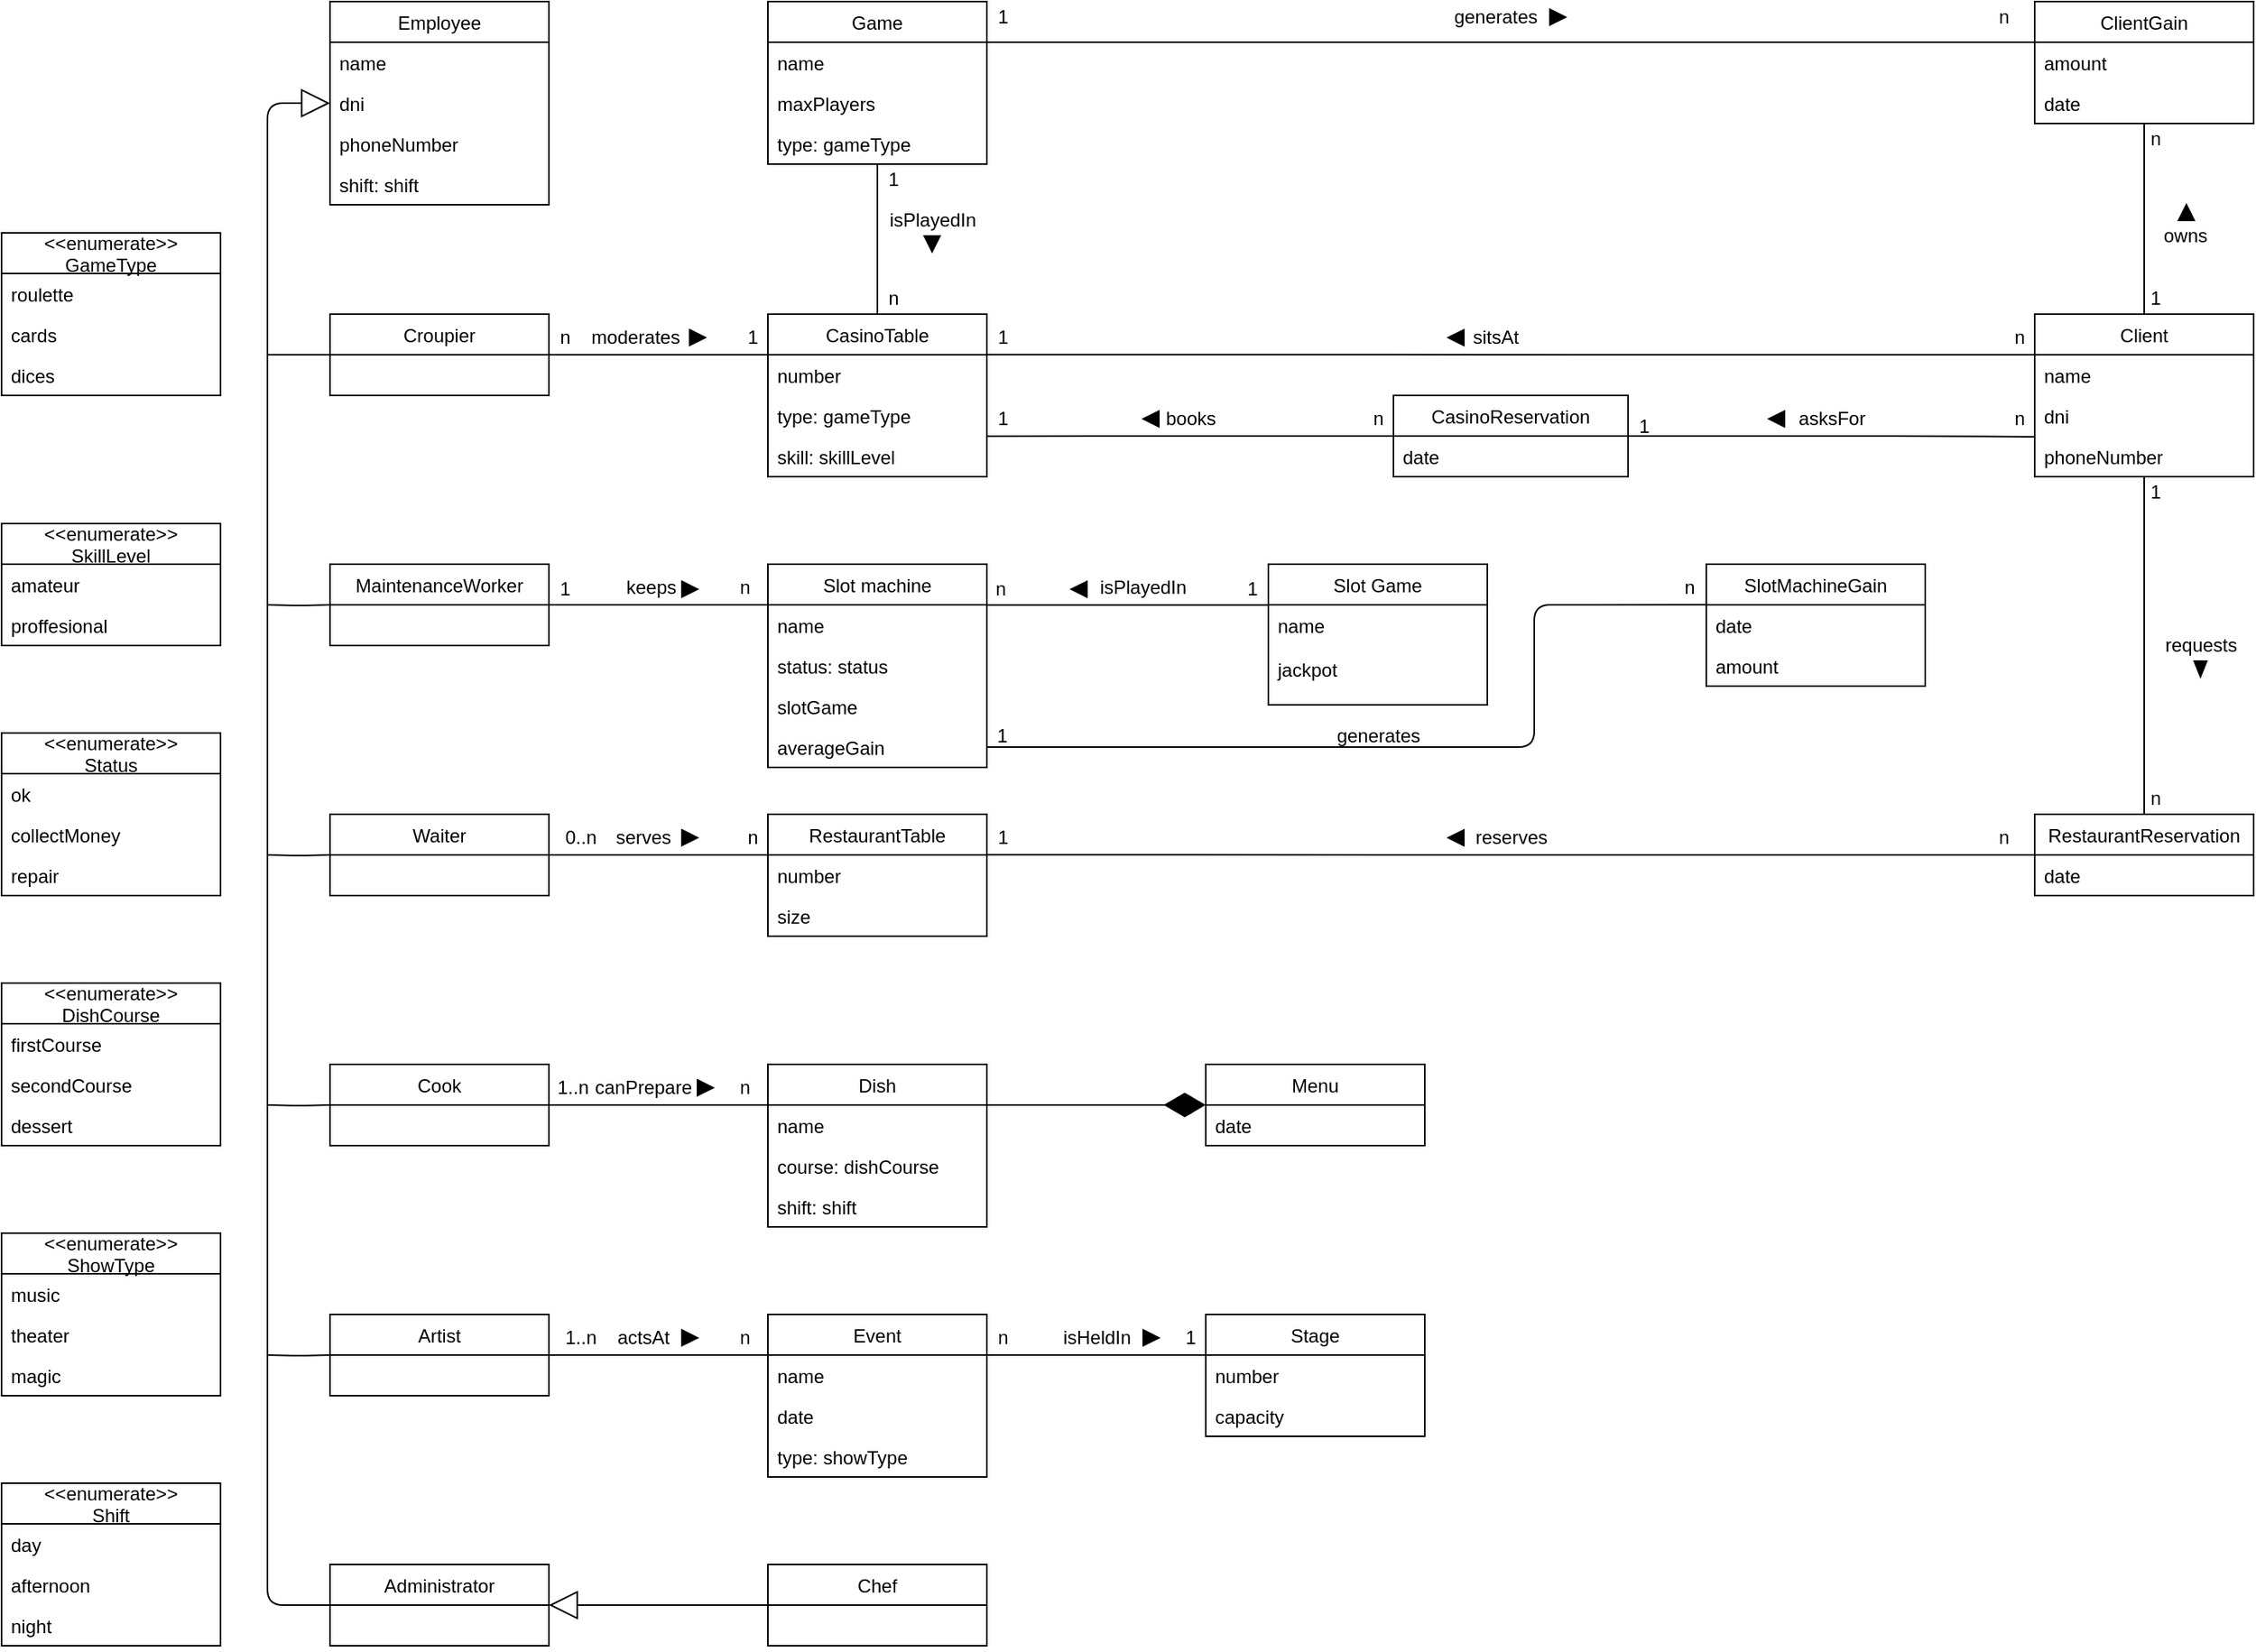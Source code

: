 <mxfile version="13.9.1" type="device"><diagram id="haP7rT65bJ3RNNxYi6FX" name="Page-1"><mxGraphModel dx="1695" dy="1619" grid="1" gridSize="10" guides="1" tooltips="1" connect="1" arrows="0" fold="1" page="1" pageScale="1" pageWidth="827" pageHeight="1169" math="0" shadow="0"><root><mxCell id="0"/><mxCell id="1" parent="0"/><mxCell id="ttoo0O_EBMb4lFPhNfV6-1" value="Employee" style="swimlane;fontStyle=0;childLayout=stackLayout;horizontal=1;startSize=26;fillColor=none;horizontalStack=0;resizeParent=1;resizeParentMax=0;resizeLast=0;collapsible=1;marginBottom=0;" parent="1" vertex="1"><mxGeometry x="-40" y="-960" width="140" height="130" as="geometry"/></mxCell><mxCell id="ttoo0O_EBMb4lFPhNfV6-2" value="name" style="text;strokeColor=none;fillColor=none;align=left;verticalAlign=top;spacingLeft=4;spacingRight=4;overflow=hidden;rotatable=0;points=[[0,0.5],[1,0.5]];portConstraint=eastwest;" parent="ttoo0O_EBMb4lFPhNfV6-1" vertex="1"><mxGeometry y="26" width="140" height="26" as="geometry"/></mxCell><mxCell id="ttoo0O_EBMb4lFPhNfV6-3" value="dni" style="text;strokeColor=none;fillColor=none;align=left;verticalAlign=top;spacingLeft=4;spacingRight=4;overflow=hidden;rotatable=0;points=[[0,0.5],[1,0.5]];portConstraint=eastwest;" parent="ttoo0O_EBMb4lFPhNfV6-1" vertex="1"><mxGeometry y="52" width="140" height="26" as="geometry"/></mxCell><mxCell id="ttoo0O_EBMb4lFPhNfV6-4" value="phoneNumber" style="text;strokeColor=none;fillColor=none;align=left;verticalAlign=top;spacingLeft=4;spacingRight=4;overflow=hidden;rotatable=0;points=[[0,0.5],[1,0.5]];portConstraint=eastwest;" parent="ttoo0O_EBMb4lFPhNfV6-1" vertex="1"><mxGeometry y="78" width="140" height="26" as="geometry"/></mxCell><mxCell id="U2jEPS7BG4JOYbLefs9r-9" value="shift: shift" style="text;strokeColor=none;fillColor=none;align=left;verticalAlign=top;spacingLeft=4;spacingRight=4;overflow=hidden;rotatable=0;points=[[0,0.5],[1,0.5]];portConstraint=eastwest;" parent="ttoo0O_EBMb4lFPhNfV6-1" vertex="1"><mxGeometry y="104" width="140" height="26" as="geometry"/></mxCell><mxCell id="ttoo0O_EBMb4lFPhNfV6-5" value="Cook" style="swimlane;fontStyle=0;childLayout=stackLayout;horizontal=1;startSize=26;fillColor=none;horizontalStack=0;resizeParent=1;resizeParentMax=0;resizeLast=0;collapsible=1;marginBottom=0;" parent="1" vertex="1"><mxGeometry x="-40" y="-280" width="140" height="52" as="geometry"/></mxCell><mxCell id="ttoo0O_EBMb4lFPhNfV6-9" value="Administrator" style="swimlane;fontStyle=0;childLayout=stackLayout;horizontal=1;startSize=26;fillColor=none;horizontalStack=0;resizeParent=1;resizeParentMax=0;resizeLast=0;collapsible=1;marginBottom=0;" parent="1" vertex="1"><mxGeometry x="-40" y="40" width="140" height="52" as="geometry"/></mxCell><mxCell id="ttoo0O_EBMb4lFPhNfV6-13" value="Artist" style="swimlane;fontStyle=0;childLayout=stackLayout;horizontal=1;startSize=26;fillColor=none;horizontalStack=0;resizeParent=1;resizeParentMax=0;resizeLast=0;collapsible=1;marginBottom=0;" parent="1" vertex="1"><mxGeometry x="-40" y="-120" width="140" height="52" as="geometry"/></mxCell><mxCell id="ttoo0O_EBMb4lFPhNfV6-17" value="Croupier" style="swimlane;fontStyle=0;childLayout=stackLayout;horizontal=1;startSize=26;fillColor=none;horizontalStack=0;resizeParent=1;resizeParentMax=0;resizeLast=0;collapsible=1;marginBottom=0;" parent="1" vertex="1"><mxGeometry x="-40" y="-760" width="140" height="52" as="geometry"/></mxCell><mxCell id="ttoo0O_EBMb4lFPhNfV6-22" value="Chef" style="swimlane;fontStyle=0;childLayout=stackLayout;horizontal=1;startSize=26;fillColor=none;horizontalStack=0;resizeParent=1;resizeParentMax=0;resizeLast=0;collapsible=1;marginBottom=0;swimlaneFillColor=#ffffff;" parent="1" vertex="1"><mxGeometry x="240" y="40" width="140" height="52" as="geometry"/></mxCell><mxCell id="ttoo0O_EBMb4lFPhNfV6-30" value="Game" style="swimlane;fontStyle=0;childLayout=stackLayout;horizontal=1;startSize=26;horizontalStack=0;resizeParent=1;resizeParentMax=0;resizeLast=0;collapsible=1;marginBottom=0;" parent="1" vertex="1"><mxGeometry x="240" y="-960" width="140" height="104" as="geometry"/></mxCell><mxCell id="ttoo0O_EBMb4lFPhNfV6-31" value="name" style="text;strokeColor=none;fillColor=none;align=left;verticalAlign=top;spacingLeft=4;spacingRight=4;overflow=hidden;rotatable=0;points=[[0,0.5],[1,0.5]];portConstraint=eastwest;" parent="ttoo0O_EBMb4lFPhNfV6-30" vertex="1"><mxGeometry y="26" width="140" height="26" as="geometry"/></mxCell><mxCell id="ttoo0O_EBMb4lFPhNfV6-33" value="maxPlayers" style="text;strokeColor=none;fillColor=none;align=left;verticalAlign=top;spacingLeft=4;spacingRight=4;overflow=hidden;rotatable=0;points=[[0,0.5],[1,0.5]];portConstraint=eastwest;" parent="ttoo0O_EBMb4lFPhNfV6-30" vertex="1"><mxGeometry y="52" width="140" height="26" as="geometry"/></mxCell><mxCell id="U2jEPS7BG4JOYbLefs9r-18" value="type: gameType" style="text;strokeColor=none;fillColor=none;align=left;verticalAlign=top;spacingLeft=4;spacingRight=4;overflow=hidden;rotatable=0;points=[[0,0.5],[1,0.5]];portConstraint=eastwest;" parent="ttoo0O_EBMb4lFPhNfV6-30" vertex="1"><mxGeometry y="78" width="140" height="26" as="geometry"/></mxCell><mxCell id="ttoo0O_EBMb4lFPhNfV6-34" value="CasinoTable" style="swimlane;fontStyle=0;childLayout=stackLayout;horizontal=1;startSize=26;fillColor=none;horizontalStack=0;resizeParent=1;resizeParentMax=0;resizeLast=0;collapsible=1;marginBottom=0;" parent="1" vertex="1"><mxGeometry x="240" y="-760" width="140" height="104" as="geometry"/></mxCell><mxCell id="ttoo0O_EBMb4lFPhNfV6-35" value="number" style="text;strokeColor=none;fillColor=none;align=left;verticalAlign=top;spacingLeft=4;spacingRight=4;overflow=hidden;rotatable=0;points=[[0,0.5],[1,0.5]];portConstraint=eastwest;" parent="ttoo0O_EBMb4lFPhNfV6-34" vertex="1"><mxGeometry y="26" width="140" height="26" as="geometry"/></mxCell><mxCell id="U2jEPS7BG4JOYbLefs9r-17" value="type: gameType" style="text;strokeColor=none;fillColor=none;align=left;verticalAlign=top;spacingLeft=4;spacingRight=4;overflow=hidden;rotatable=0;points=[[0,0.5],[1,0.5]];portConstraint=eastwest;" parent="ttoo0O_EBMb4lFPhNfV6-34" vertex="1"><mxGeometry y="52" width="140" height="26" as="geometry"/></mxCell><mxCell id="U2jEPS7BG4JOYbLefs9r-93" value="skill: skillLevel" style="text;strokeColor=none;fillColor=none;align=left;verticalAlign=top;spacingLeft=4;spacingRight=4;overflow=hidden;rotatable=0;points=[[0,0.5],[1,0.5]];portConstraint=eastwest;" parent="ttoo0O_EBMb4lFPhNfV6-34" vertex="1"><mxGeometry y="78" width="140" height="26" as="geometry"/></mxCell><mxCell id="ttoo0O_EBMb4lFPhNfV6-38" value="&lt;&lt;enumerate&gt;&gt;&#10;Shift" style="swimlane;fontStyle=0;childLayout=stackLayout;horizontal=1;startSize=26;fillColor=none;horizontalStack=0;resizeParent=1;resizeParentMax=0;resizeLast=0;collapsible=1;marginBottom=0;" parent="1" vertex="1"><mxGeometry x="-250" y="-12" width="140" height="104" as="geometry"/></mxCell><mxCell id="ttoo0O_EBMb4lFPhNfV6-39" value="day" style="text;strokeColor=none;fillColor=none;align=left;verticalAlign=top;spacingLeft=4;spacingRight=4;overflow=hidden;rotatable=0;points=[[0,0.5],[1,0.5]];portConstraint=eastwest;" parent="ttoo0O_EBMb4lFPhNfV6-38" vertex="1"><mxGeometry y="26" width="140" height="26" as="geometry"/></mxCell><mxCell id="ttoo0O_EBMb4lFPhNfV6-40" value="afternoon" style="text;strokeColor=none;fillColor=none;align=left;verticalAlign=top;spacingLeft=4;spacingRight=4;overflow=hidden;rotatable=0;points=[[0,0.5],[1,0.5]];portConstraint=eastwest;" parent="ttoo0O_EBMb4lFPhNfV6-38" vertex="1"><mxGeometry y="52" width="140" height="26" as="geometry"/></mxCell><mxCell id="ttoo0O_EBMb4lFPhNfV6-41" value="night" style="text;strokeColor=none;fillColor=none;align=left;verticalAlign=top;spacingLeft=4;spacingRight=4;overflow=hidden;rotatable=0;points=[[0,0.5],[1,0.5]];portConstraint=eastwest;" parent="ttoo0O_EBMb4lFPhNfV6-38" vertex="1"><mxGeometry y="78" width="140" height="26" as="geometry"/></mxCell><mxCell id="ttoo0O_EBMb4lFPhNfV6-42" value="Event" style="swimlane;fontStyle=0;childLayout=stackLayout;horizontal=1;startSize=26;fillColor=none;horizontalStack=0;resizeParent=1;resizeParentMax=0;resizeLast=0;collapsible=1;marginBottom=0;" parent="1" vertex="1"><mxGeometry x="240" y="-120" width="140" height="104" as="geometry"/></mxCell><mxCell id="ttoo0O_EBMb4lFPhNfV6-43" value="name" style="text;strokeColor=none;fillColor=none;align=left;verticalAlign=top;spacingLeft=4;spacingRight=4;overflow=hidden;rotatable=0;points=[[0,0.5],[1,0.5]];portConstraint=eastwest;" parent="ttoo0O_EBMb4lFPhNfV6-42" vertex="1"><mxGeometry y="26" width="140" height="26" as="geometry"/></mxCell><mxCell id="ttoo0O_EBMb4lFPhNfV6-44" value="date" style="text;strokeColor=none;fillColor=none;align=left;verticalAlign=top;spacingLeft=4;spacingRight=4;overflow=hidden;rotatable=0;points=[[0,0.5],[1,0.5]];portConstraint=eastwest;" parent="ttoo0O_EBMb4lFPhNfV6-42" vertex="1"><mxGeometry y="52" width="140" height="26" as="geometry"/></mxCell><mxCell id="ttoo0O_EBMb4lFPhNfV6-45" value="type: showType" style="text;strokeColor=none;fillColor=none;align=left;verticalAlign=top;spacingLeft=4;spacingRight=4;overflow=hidden;rotatable=0;points=[[0,0.5],[1,0.5]];portConstraint=eastwest;" parent="ttoo0O_EBMb4lFPhNfV6-42" vertex="1"><mxGeometry y="78" width="140" height="26" as="geometry"/></mxCell><mxCell id="ttoo0O_EBMb4lFPhNfV6-46" value="Slot machine" style="swimlane;fontStyle=0;childLayout=stackLayout;horizontal=1;startSize=26;fillColor=none;horizontalStack=0;resizeParent=1;resizeParentMax=0;resizeLast=0;collapsible=1;marginBottom=0;" parent="1" vertex="1"><mxGeometry x="240" y="-600" width="140" height="130" as="geometry"/></mxCell><mxCell id="ttoo0O_EBMb4lFPhNfV6-47" value="name" style="text;strokeColor=none;fillColor=none;align=left;verticalAlign=top;spacingLeft=4;spacingRight=4;overflow=hidden;rotatable=0;points=[[0,0.5],[1,0.5]];portConstraint=eastwest;" parent="ttoo0O_EBMb4lFPhNfV6-46" vertex="1"><mxGeometry y="26" width="140" height="26" as="geometry"/></mxCell><mxCell id="I0wCT_-brJnPzr2VMKMi-22" value="status: status" style="text;strokeColor=none;fillColor=none;align=left;verticalAlign=top;spacingLeft=4;spacingRight=4;overflow=hidden;rotatable=0;points=[[0,0.5],[1,0.5]];portConstraint=eastwest;" parent="ttoo0O_EBMb4lFPhNfV6-46" vertex="1"><mxGeometry y="52" width="140" height="26" as="geometry"/></mxCell><mxCell id="cX-3Dcb7DaohZiwyFIix-3" value="slotGame" style="text;strokeColor=none;fillColor=none;align=left;verticalAlign=top;spacingLeft=4;spacingRight=4;overflow=hidden;rotatable=0;points=[[0,0.5],[1,0.5]];portConstraint=eastwest;" parent="ttoo0O_EBMb4lFPhNfV6-46" vertex="1"><mxGeometry y="78" width="140" height="26" as="geometry"/></mxCell><mxCell id="ttoo0O_EBMb4lFPhNfV6-48" value="averageGain" style="text;strokeColor=none;fillColor=none;align=left;verticalAlign=top;spacingLeft=4;spacingRight=4;overflow=hidden;rotatable=0;points=[[0,0.5],[1,0.5]];portConstraint=eastwest;" parent="ttoo0O_EBMb4lFPhNfV6-46" vertex="1"><mxGeometry y="104" width="140" height="26" as="geometry"/></mxCell><mxCell id="ttoo0O_EBMb4lFPhNfV6-50" value="Menu" style="swimlane;fontStyle=0;childLayout=stackLayout;horizontal=1;startSize=26;fillColor=none;horizontalStack=0;resizeParent=1;resizeParentMax=0;resizeLast=0;collapsible=1;marginBottom=0;" parent="1" vertex="1"><mxGeometry x="520" y="-280" width="140" height="52" as="geometry"/></mxCell><mxCell id="ttoo0O_EBMb4lFPhNfV6-51" value="date" style="text;strokeColor=none;fillColor=none;align=left;verticalAlign=top;spacingLeft=4;spacingRight=4;overflow=hidden;rotatable=0;points=[[0,0.5],[1,0.5]];portConstraint=eastwest;" parent="ttoo0O_EBMb4lFPhNfV6-50" vertex="1"><mxGeometry y="26" width="140" height="26" as="geometry"/></mxCell><mxCell id="ttoo0O_EBMb4lFPhNfV6-58" value="&lt;&lt;enumerate&gt;&gt;&#10;DishCourse" style="swimlane;fontStyle=0;childLayout=stackLayout;horizontal=1;startSize=26;fillColor=none;horizontalStack=0;resizeParent=1;resizeParentMax=0;resizeLast=0;collapsible=1;marginBottom=0;" parent="1" vertex="1"><mxGeometry x="-250" y="-332" width="140" height="104" as="geometry"/></mxCell><mxCell id="ttoo0O_EBMb4lFPhNfV6-59" value="firstCourse" style="text;strokeColor=none;fillColor=none;align=left;verticalAlign=top;spacingLeft=4;spacingRight=4;overflow=hidden;rotatable=0;points=[[0,0.5],[1,0.5]];portConstraint=eastwest;" parent="ttoo0O_EBMb4lFPhNfV6-58" vertex="1"><mxGeometry y="26" width="140" height="26" as="geometry"/></mxCell><mxCell id="ttoo0O_EBMb4lFPhNfV6-60" value="secondCourse" style="text;strokeColor=none;fillColor=none;align=left;verticalAlign=top;spacingLeft=4;spacingRight=4;overflow=hidden;rotatable=0;points=[[0,0.5],[1,0.5]];portConstraint=eastwest;" parent="ttoo0O_EBMb4lFPhNfV6-58" vertex="1"><mxGeometry y="52" width="140" height="26" as="geometry"/></mxCell><mxCell id="ttoo0O_EBMb4lFPhNfV6-61" value="dessert" style="text;strokeColor=none;fillColor=none;align=left;verticalAlign=top;spacingLeft=4;spacingRight=4;overflow=hidden;rotatable=0;points=[[0,0.5],[1,0.5]];portConstraint=eastwest;" parent="ttoo0O_EBMb4lFPhNfV6-58" vertex="1"><mxGeometry y="78" width="140" height="26" as="geometry"/></mxCell><mxCell id="U2jEPS7BG4JOYbLefs9r-5" value="" style="endArrow=block;endSize=16;endFill=0;html=1;" parent="1" source="ttoo0O_EBMb4lFPhNfV6-22" target="ttoo0O_EBMb4lFPhNfV6-9" edge="1"><mxGeometry width="160" relative="1" as="geometry"><mxPoint x="330" y="560" as="sourcePoint"/><mxPoint x="726.22" y="697.324" as="targetPoint"/></mxGeometry></mxCell><mxCell id="U2jEPS7BG4JOYbLefs9r-11" value="&lt;&lt;enumerate&gt;&gt;&#10;GameType" style="swimlane;fontStyle=0;childLayout=stackLayout;horizontal=1;startSize=26;fillColor=none;horizontalStack=0;resizeParent=1;resizeParentMax=0;resizeLast=0;collapsible=1;marginBottom=0;" parent="1" vertex="1"><mxGeometry x="-250" y="-812" width="140" height="104" as="geometry"/></mxCell><mxCell id="U2jEPS7BG4JOYbLefs9r-12" value="roulette" style="text;strokeColor=none;fillColor=none;align=left;verticalAlign=top;spacingLeft=4;spacingRight=4;overflow=hidden;rotatable=0;points=[[0,0.5],[1,0.5]];portConstraint=eastwest;" parent="U2jEPS7BG4JOYbLefs9r-11" vertex="1"><mxGeometry y="26" width="140" height="26" as="geometry"/></mxCell><mxCell id="U2jEPS7BG4JOYbLefs9r-13" value="cards" style="text;strokeColor=none;fillColor=none;align=left;verticalAlign=top;spacingLeft=4;spacingRight=4;overflow=hidden;rotatable=0;points=[[0,0.5],[1,0.5]];portConstraint=eastwest;" parent="U2jEPS7BG4JOYbLefs9r-11" vertex="1"><mxGeometry y="52" width="140" height="26" as="geometry"/></mxCell><mxCell id="U2jEPS7BG4JOYbLefs9r-14" value="dices" style="text;strokeColor=none;fillColor=none;align=left;verticalAlign=top;spacingLeft=4;spacingRight=4;overflow=hidden;rotatable=0;points=[[0,0.5],[1,0.5]];portConstraint=eastwest;" parent="U2jEPS7BG4JOYbLefs9r-11" vertex="1"><mxGeometry y="78" width="140" height="26" as="geometry"/></mxCell><mxCell id="U2jEPS7BG4JOYbLefs9r-20" value="1" style="text;html=1;align=center;verticalAlign=middle;resizable=0;points=[];autosize=1;" parent="1" vertex="1"><mxGeometry x="380" y="-755" width="20" height="20" as="geometry"/></mxCell><mxCell id="U2jEPS7BG4JOYbLefs9r-21" value="n" style="text;html=1;align=center;verticalAlign=middle;resizable=0;points=[];autosize=1;" parent="1" vertex="1"><mxGeometry x="1030" y="-755" width="20" height="20" as="geometry"/></mxCell><mxCell id="U2jEPS7BG4JOYbLefs9r-22" value="isPlayedIn" style="text;html=1;align=center;verticalAlign=middle;resizable=0;points=[];autosize=1;" parent="1" vertex="1"><mxGeometry x="310" y="-830" width="70" height="20" as="geometry"/></mxCell><mxCell id="U2jEPS7BG4JOYbLefs9r-24" value="n" style="text;html=1;align=center;verticalAlign=middle;resizable=0;points=[];autosize=1;" parent="1" vertex="1"><mxGeometry x="215" y="-595" width="20" height="20" as="geometry"/></mxCell><mxCell id="U2jEPS7BG4JOYbLefs9r-25" value="1" style="text;html=1;align=center;verticalAlign=middle;resizable=0;points=[];autosize=1;" parent="1" vertex="1"><mxGeometry x="1117" y="-780" width="20" height="20" as="geometry"/></mxCell><mxCell id="U2jEPS7BG4JOYbLefs9r-26" value="moderates" style="text;html=1;align=center;verticalAlign=middle;resizable=0;points=[];autosize=1;" parent="1" vertex="1"><mxGeometry x="120" y="-755" width="70" height="20" as="geometry"/></mxCell><mxCell id="U2jEPS7BG4JOYbLefs9r-28" value="n" style="text;html=1;align=center;verticalAlign=middle;resizable=0;points=[];autosize=1;" parent="1" vertex="1"><mxGeometry x="215" y="-115" width="20" height="20" as="geometry"/></mxCell><mxCell id="U2jEPS7BG4JOYbLefs9r-29" value="1..n" style="text;html=1;align=center;verticalAlign=middle;resizable=0;points=[];autosize=1;" parent="1" vertex="1"><mxGeometry x="100" y="-115" width="40" height="20" as="geometry"/></mxCell><mxCell id="U2jEPS7BG4JOYbLefs9r-32" value="&lt;&lt;enumerate&gt;&gt;&#10;ShowType" style="swimlane;fontStyle=0;childLayout=stackLayout;horizontal=1;startSize=26;fillColor=none;horizontalStack=0;resizeParent=1;resizeParentMax=0;resizeLast=0;collapsible=1;marginBottom=0;" parent="1" vertex="1"><mxGeometry x="-250" y="-172" width="140" height="104" as="geometry"/></mxCell><mxCell id="U2jEPS7BG4JOYbLefs9r-33" value="music" style="text;strokeColor=none;fillColor=none;align=left;verticalAlign=top;spacingLeft=4;spacingRight=4;overflow=hidden;rotatable=0;points=[[0,0.5],[1,0.5]];portConstraint=eastwest;" parent="U2jEPS7BG4JOYbLefs9r-32" vertex="1"><mxGeometry y="26" width="140" height="26" as="geometry"/></mxCell><mxCell id="U2jEPS7BG4JOYbLefs9r-34" value="theater" style="text;strokeColor=none;fillColor=none;align=left;verticalAlign=top;spacingLeft=4;spacingRight=4;overflow=hidden;rotatable=0;points=[[0,0.5],[1,0.5]];portConstraint=eastwest;" parent="U2jEPS7BG4JOYbLefs9r-32" vertex="1"><mxGeometry y="52" width="140" height="26" as="geometry"/></mxCell><mxCell id="U2jEPS7BG4JOYbLefs9r-35" value="magic" style="text;strokeColor=none;fillColor=none;align=left;verticalAlign=top;spacingLeft=4;spacingRight=4;overflow=hidden;rotatable=0;points=[[0,0.5],[1,0.5]];portConstraint=eastwest;" parent="U2jEPS7BG4JOYbLefs9r-32" vertex="1"><mxGeometry y="78" width="140" height="26" as="geometry"/></mxCell><mxCell id="U2jEPS7BG4JOYbLefs9r-40" value="Dish" style="swimlane;fontStyle=0;childLayout=stackLayout;horizontal=1;startSize=26;fillColor=none;horizontalStack=0;resizeParent=1;resizeParentMax=0;resizeLast=0;collapsible=1;marginBottom=0;" parent="1" vertex="1"><mxGeometry x="240" y="-280" width="140" height="104" as="geometry"/></mxCell><mxCell id="U2jEPS7BG4JOYbLefs9r-41" value="name" style="text;strokeColor=none;fillColor=none;align=left;verticalAlign=top;spacingLeft=4;spacingRight=4;overflow=hidden;rotatable=0;points=[[0,0.5],[1,0.5]];portConstraint=eastwest;" parent="U2jEPS7BG4JOYbLefs9r-40" vertex="1"><mxGeometry y="26" width="140" height="26" as="geometry"/></mxCell><mxCell id="U2jEPS7BG4JOYbLefs9r-42" value="course: dishCourse" style="text;strokeColor=none;fillColor=none;align=left;verticalAlign=top;spacingLeft=4;spacingRight=4;overflow=hidden;rotatable=0;points=[[0,0.5],[1,0.5]];portConstraint=eastwest;" parent="U2jEPS7BG4JOYbLefs9r-40" vertex="1"><mxGeometry y="52" width="140" height="26" as="geometry"/></mxCell><mxCell id="U2jEPS7BG4JOYbLefs9r-43" value="shift: shift" style="text;strokeColor=none;fillColor=none;align=left;verticalAlign=top;spacingLeft=4;spacingRight=4;overflow=hidden;rotatable=0;points=[[0,0.5],[1,0.5]];portConstraint=eastwest;" parent="U2jEPS7BG4JOYbLefs9r-40" vertex="1"><mxGeometry y="78" width="140" height="26" as="geometry"/></mxCell><mxCell id="U2jEPS7BG4JOYbLefs9r-44" value="" style="endArrow=diamondThin;endFill=1;endSize=24;html=1;entryX=0;entryY=0;entryDx=0;entryDy=0;entryPerimeter=0;" parent="1" target="ttoo0O_EBMb4lFPhNfV6-51" edge="1"><mxGeometry width="160" relative="1" as="geometry"><mxPoint x="380" y="-254" as="sourcePoint"/><mxPoint x="490" y="540" as="targetPoint"/></mxGeometry></mxCell><mxCell id="U2jEPS7BG4JOYbLefs9r-47" value="1..n" style="text;html=1;align=center;verticalAlign=middle;resizable=0;points=[];autosize=1;" parent="1" vertex="1"><mxGeometry x="95" y="-275" width="40" height="20" as="geometry"/></mxCell><mxCell id="U2jEPS7BG4JOYbLefs9r-49" value="canPrepare" style="text;html=1;align=center;verticalAlign=middle;resizable=0;points=[];autosize=1;" parent="1" vertex="1"><mxGeometry x="120" y="-275" width="80" height="20" as="geometry"/></mxCell><mxCell id="U2jEPS7BG4JOYbLefs9r-51" value="n" style="text;html=1;align=center;verticalAlign=middle;resizable=0;points=[];autosize=1;" parent="1" vertex="1"><mxGeometry x="215" y="-275" width="20" height="20" as="geometry"/></mxCell><mxCell id="U2jEPS7BG4JOYbLefs9r-53" value="" style="endArrow=none;html=1;entryX=1;entryY=0.001;entryDx=0;entryDy=0;entryPerimeter=0;" parent="1" target="ttoo0O_EBMb4lFPhNfV6-43" edge="1"><mxGeometry width="50" height="50" relative="1" as="geometry"><mxPoint x="520" y="-94" as="sourcePoint"/><mxPoint x="390" y="-90" as="targetPoint"/></mxGeometry></mxCell><mxCell id="U2jEPS7BG4JOYbLefs9r-54" value="1" style="text;html=1;align=center;verticalAlign=middle;resizable=0;points=[];autosize=1;" parent="1" vertex="1"><mxGeometry x="220" y="-755" width="20" height="20" as="geometry"/></mxCell><mxCell id="U2jEPS7BG4JOYbLefs9r-55" value="n" style="text;html=1;align=center;verticalAlign=middle;resizable=0;points=[];autosize=1;" parent="1" vertex="1"><mxGeometry x="100" y="-755" width="20" height="20" as="geometry"/></mxCell><mxCell id="U2jEPS7BG4JOYbLefs9r-56" value="actsAt" style="text;html=1;align=center;verticalAlign=middle;resizable=0;points=[];autosize=1;" parent="1" vertex="1"><mxGeometry x="135" y="-115" width="50" height="20" as="geometry"/></mxCell><mxCell id="U2jEPS7BG4JOYbLefs9r-58" value="isHeldIn" style="text;html=1;align=center;verticalAlign=middle;resizable=0;points=[];autosize=1;" parent="1" vertex="1"><mxGeometry x="420" y="-115" width="60" height="20" as="geometry"/></mxCell><mxCell id="U2jEPS7BG4JOYbLefs9r-69" value="ClientGain" style="swimlane;fontStyle=0;childLayout=stackLayout;horizontal=1;startSize=26;fillColor=none;horizontalStack=0;resizeParent=1;resizeParentMax=0;resizeLast=0;collapsible=1;marginBottom=0;" parent="1" vertex="1"><mxGeometry x="1050" y="-960" width="140" height="78" as="geometry"/></mxCell><mxCell id="U2jEPS7BG4JOYbLefs9r-70" value="amount" style="text;strokeColor=none;fillColor=none;align=left;verticalAlign=top;spacingLeft=4;spacingRight=4;overflow=hidden;rotatable=0;points=[[0,0.5],[1,0.5]];portConstraint=eastwest;" parent="U2jEPS7BG4JOYbLefs9r-69" vertex="1"><mxGeometry y="26" width="140" height="26" as="geometry"/></mxCell><mxCell id="U2jEPS7BG4JOYbLefs9r-89" value="date" style="text;strokeColor=none;fillColor=none;align=left;verticalAlign=top;spacingLeft=4;spacingRight=4;overflow=hidden;rotatable=0;points=[[0,0.5],[1,0.5]];portConstraint=eastwest;" parent="U2jEPS7BG4JOYbLefs9r-69" vertex="1"><mxGeometry y="52" width="140" height="26" as="geometry"/></mxCell><mxCell id="U2jEPS7BG4JOYbLefs9r-73" value="Client" style="swimlane;fontStyle=0;childLayout=stackLayout;horizontal=1;startSize=26;fillColor=none;horizontalStack=0;resizeParent=1;resizeParentMax=0;resizeLast=0;collapsible=1;marginBottom=0;" parent="1" vertex="1"><mxGeometry x="1050" y="-760" width="140" height="104" as="geometry"/></mxCell><mxCell id="U2jEPS7BG4JOYbLefs9r-74" value="name" style="text;strokeColor=none;fillColor=none;align=left;verticalAlign=top;spacingLeft=4;spacingRight=4;overflow=hidden;rotatable=0;points=[[0,0.5],[1,0.5]];portConstraint=eastwest;" parent="U2jEPS7BG4JOYbLefs9r-73" vertex="1"><mxGeometry y="26" width="140" height="26" as="geometry"/></mxCell><mxCell id="U2jEPS7BG4JOYbLefs9r-75" value="dni" style="text;strokeColor=none;fillColor=none;align=left;verticalAlign=top;spacingLeft=4;spacingRight=4;overflow=hidden;rotatable=0;points=[[0,0.5],[1,0.5]];portConstraint=eastwest;" parent="U2jEPS7BG4JOYbLefs9r-73" vertex="1"><mxGeometry y="52" width="140" height="26" as="geometry"/></mxCell><mxCell id="U2jEPS7BG4JOYbLefs9r-76" value="phoneNumber" style="text;strokeColor=none;fillColor=none;align=left;verticalAlign=top;spacingLeft=4;spacingRight=4;overflow=hidden;rotatable=0;points=[[0,0.5],[1,0.5]];portConstraint=eastwest;" parent="U2jEPS7BG4JOYbLefs9r-73" vertex="1"><mxGeometry y="78" width="140" height="26" as="geometry"/></mxCell><mxCell id="U2jEPS7BG4JOYbLefs9r-80" value="n" style="text;html=1;align=center;verticalAlign=middle;resizable=0;points=[];autosize=1;" parent="1" vertex="1"><mxGeometry x="310" y="-780" width="20" height="20" as="geometry"/></mxCell><mxCell id="U2jEPS7BG4JOYbLefs9r-83" value="n" style="text;html=1;align=center;verticalAlign=middle;resizable=0;points=[];autosize=1;" parent="1" vertex="1"><mxGeometry x="1020" y="-960" width="20" height="20" as="geometry"/></mxCell><mxCell id="U2jEPS7BG4JOYbLefs9r-84" value="1" style="text;html=1;align=center;verticalAlign=middle;resizable=0;points=[];autosize=1;" parent="1" vertex="1"><mxGeometry x="310" y="-856" width="20" height="20" as="geometry"/></mxCell><mxCell id="U2jEPS7BG4JOYbLefs9r-86" value="n" style="text;html=1;align=center;verticalAlign=middle;resizable=0;points=[];autosize=1;" parent="1" vertex="1"><mxGeometry x="1117" y="-882" width="20" height="20" as="geometry"/></mxCell><mxCell id="U2jEPS7BG4JOYbLefs9r-87" value="1" style="text;html=1;align=center;verticalAlign=middle;resizable=0;points=[];autosize=1;" parent="1" vertex="1"><mxGeometry x="380" y="-960" width="20" height="20" as="geometry"/></mxCell><mxCell id="U2jEPS7BG4JOYbLefs9r-88" value="owns" style="text;html=1;align=center;verticalAlign=middle;resizable=0;points=[];autosize=1;" parent="1" vertex="1"><mxGeometry x="1126" y="-820" width="40" height="20" as="geometry"/></mxCell><mxCell id="U2jEPS7BG4JOYbLefs9r-90" value="sitsAt" style="text;html=1;align=center;verticalAlign=middle;resizable=0;points=[];autosize=1;" parent="1" vertex="1"><mxGeometry x="685" y="-755" width="40" height="20" as="geometry"/></mxCell><mxCell id="U2jEPS7BG4JOYbLefs9r-92" value="generates" style="text;html=1;align=center;verticalAlign=middle;resizable=0;points=[];autosize=1;" parent="1" vertex="1"><mxGeometry x="670" y="-960" width="70" height="20" as="geometry"/></mxCell><mxCell id="U2jEPS7BG4JOYbLefs9r-94" value="&lt;&lt;enumerate&gt;&gt;&#10;SkillLevel" style="swimlane;fontStyle=0;childLayout=stackLayout;horizontal=1;startSize=26;fillColor=none;horizontalStack=0;resizeParent=1;resizeParentMax=0;resizeLast=0;collapsible=1;marginBottom=0;" parent="1" vertex="1"><mxGeometry x="-250" y="-626" width="140" height="78" as="geometry"/></mxCell><mxCell id="U2jEPS7BG4JOYbLefs9r-95" value="amateur" style="text;strokeColor=none;fillColor=none;align=left;verticalAlign=top;spacingLeft=4;spacingRight=4;overflow=hidden;rotatable=0;points=[[0,0.5],[1,0.5]];portConstraint=eastwest;" parent="U2jEPS7BG4JOYbLefs9r-94" vertex="1"><mxGeometry y="26" width="140" height="26" as="geometry"/></mxCell><mxCell id="U2jEPS7BG4JOYbLefs9r-96" value="proffesional" style="text;strokeColor=none;fillColor=none;align=left;verticalAlign=top;spacingLeft=4;spacingRight=4;overflow=hidden;rotatable=0;points=[[0,0.5],[1,0.5]];portConstraint=eastwest;" parent="U2jEPS7BG4JOYbLefs9r-94" vertex="1"><mxGeometry y="52" width="140" height="26" as="geometry"/></mxCell><mxCell id="I0wCT_-brJnPzr2VMKMi-1" value="MaintenanceWorker" style="swimlane;fontStyle=0;childLayout=stackLayout;horizontal=1;startSize=26;fillColor=none;horizontalStack=0;resizeParent=1;resizeParentMax=0;resizeLast=0;collapsible=1;marginBottom=0;" parent="1" vertex="1"><mxGeometry x="-40" y="-600" width="140" height="52" as="geometry"/></mxCell><mxCell id="I0wCT_-brJnPzr2VMKMi-5" value="" style="endArrow=block;endSize=16;endFill=0;html=1;" parent="1" target="ttoo0O_EBMb4lFPhNfV6-1" edge="1"><mxGeometry width="160" relative="1" as="geometry"><mxPoint x="-80" y="-720" as="sourcePoint"/><mxPoint x="-80" y="-890" as="targetPoint"/><Array as="points"><mxPoint x="-80" y="-895"/></Array></mxGeometry></mxCell><mxCell id="I0wCT_-brJnPzr2VMKMi-6" value="" style="endArrow=none;html=1;exitX=0;exitY=0.5;exitDx=0;exitDy=0;" parent="1" source="ttoo0O_EBMb4lFPhNfV6-9" edge="1"><mxGeometry width="50" height="50" relative="1" as="geometry"><mxPoint x="-50" y="-170" as="sourcePoint"/><mxPoint x="-80" y="-734" as="targetPoint"/><Array as="points"><mxPoint x="-80" y="66"/><mxPoint x="-80" y="-94"/><mxPoint x="-80" y="-320"/><mxPoint x="-80" y="-734"/></Array></mxGeometry></mxCell><mxCell id="I0wCT_-brJnPzr2VMKMi-9" value="" style="endArrow=none;html=1;edgeStyle=orthogonalEdgeStyle;entryX=0;entryY=0.25;entryDx=0;entryDy=0;exitX=1;exitY=0.5;exitDx=0;exitDy=0;" parent="1" source="ttoo0O_EBMb4lFPhNfV6-13" target="ttoo0O_EBMb4lFPhNfV6-42" edge="1"><mxGeometry relative="1" as="geometry"><mxPoint x="80" y="-130" as="sourcePoint"/><mxPoint x="240" y="-130" as="targetPoint"/></mxGeometry></mxCell><mxCell id="I0wCT_-brJnPzr2VMKMi-12" value="" style="endArrow=none;html=1;edgeStyle=orthogonalEdgeStyle;" parent="1" target="ttoo0O_EBMb4lFPhNfV6-13" edge="1"><mxGeometry relative="1" as="geometry"><mxPoint x="-80" y="-94" as="sourcePoint"/><mxPoint x="-190" y="10" as="targetPoint"/></mxGeometry></mxCell><mxCell id="I0wCT_-brJnPzr2VMKMi-13" value="" style="endArrow=none;html=1;edgeStyle=orthogonalEdgeStyle;entryX=0;entryY=0.5;entryDx=0;entryDy=0;" parent="1" target="I0wCT_-brJnPzr2VMKMi-1" edge="1"><mxGeometry relative="1" as="geometry"><mxPoint x="-80" y="-574" as="sourcePoint"/><mxPoint x="-40" y="-534.07" as="targetPoint"/></mxGeometry></mxCell><mxCell id="I0wCT_-brJnPzr2VMKMi-14" value="" style="endArrow=none;html=1;edgeStyle=orthogonalEdgeStyle;entryX=0;entryY=0;entryDx=0;entryDy=0;entryPerimeter=0;" parent="1" target="U2jEPS7BG4JOYbLefs9r-74" edge="1"><mxGeometry relative="1" as="geometry"><mxPoint x="380" y="-734.14" as="sourcePoint"/><mxPoint x="520" y="-734" as="targetPoint"/><Array as="points"><mxPoint x="460" y="-734"/><mxPoint x="460" y="-734"/></Array></mxGeometry></mxCell><mxCell id="I0wCT_-brJnPzr2VMKMi-15" value="" style="endArrow=none;html=1;edgeStyle=orthogonalEdgeStyle;" parent="1" source="ttoo0O_EBMb4lFPhNfV6-30" target="ttoo0O_EBMb4lFPhNfV6-34" edge="1"><mxGeometry relative="1" as="geometry"><mxPoint x="-250" y="-770" as="sourcePoint"/><mxPoint x="-90" y="-770" as="targetPoint"/></mxGeometry></mxCell><mxCell id="I0wCT_-brJnPzr2VMKMi-16" value="" style="endArrow=none;html=1;edgeStyle=orthogonalEdgeStyle;" parent="1" source="U2jEPS7BG4JOYbLefs9r-73" target="U2jEPS7BG4JOYbLefs9r-69" edge="1"><mxGeometry relative="1" as="geometry"><mxPoint x="80" y="-740" as="sourcePoint"/><mxPoint x="240" y="-740" as="targetPoint"/></mxGeometry></mxCell><mxCell id="I0wCT_-brJnPzr2VMKMi-17" value="" style="endArrow=none;html=1;edgeStyle=orthogonalEdgeStyle;" parent="1" source="ttoo0O_EBMb4lFPhNfV6-17" edge="1"><mxGeometry relative="1" as="geometry"><mxPoint x="120" y="-720" as="sourcePoint"/><mxPoint x="240" y="-734" as="targetPoint"/></mxGeometry></mxCell><mxCell id="I0wCT_-brJnPzr2VMKMi-18" value="" style="endArrow=none;html=1;edgeStyle=orthogonalEdgeStyle;entryX=0;entryY=0;entryDx=0;entryDy=0;entryPerimeter=0;" parent="1" target="U2jEPS7BG4JOYbLefs9r-70" edge="1"><mxGeometry relative="1" as="geometry"><mxPoint x="380" y="-934" as="sourcePoint"/><mxPoint x="700" y="-934" as="targetPoint"/><Array as="points"><mxPoint x="640" y="-934"/><mxPoint x="640" y="-934"/></Array></mxGeometry></mxCell><mxCell id="I0wCT_-brJnPzr2VMKMi-24" value="" style="triangle;whiteSpace=wrap;html=1;fillColor=#000000;direction=north;" parent="1" vertex="1"><mxGeometry x="1142" y="-830" width="10" height="10" as="geometry"/></mxCell><mxCell id="I0wCT_-brJnPzr2VMKMi-25" value="" style="triangle;whiteSpace=wrap;html=1;fillColor=#000000;direction=west;" parent="1" vertex="1"><mxGeometry x="675" y="-750" width="10" height="10" as="geometry"/></mxCell><mxCell id="I0wCT_-brJnPzr2VMKMi-26" value="" style="endArrow=none;html=1;edgeStyle=orthogonalEdgeStyle;entryX=0;entryY=0.5;entryDx=0;entryDy=0;" parent="1" target="ttoo0O_EBMb4lFPhNfV6-5" edge="1"><mxGeometry relative="1" as="geometry"><mxPoint x="-80" y="-254" as="sourcePoint"/><mxPoint x="-40" y="-254.17" as="targetPoint"/></mxGeometry></mxCell><mxCell id="I0wCT_-brJnPzr2VMKMi-27" value="" style="endArrow=none;html=1;entryX=0;entryY=0.5;entryDx=0;entryDy=0;" parent="1" target="ttoo0O_EBMb4lFPhNfV6-17" edge="1"><mxGeometry width="50" height="50" relative="1" as="geometry"><mxPoint x="-80" y="-734" as="sourcePoint"/><mxPoint x="-90" y="-740" as="targetPoint"/></mxGeometry></mxCell><mxCell id="I0wCT_-brJnPzr2VMKMi-28" value="Stage" style="swimlane;fontStyle=0;childLayout=stackLayout;horizontal=1;startSize=26;fillColor=none;horizontalStack=0;resizeParent=1;resizeParentMax=0;resizeLast=0;collapsible=1;marginBottom=0;" parent="1" vertex="1"><mxGeometry x="520" y="-120" width="140" height="78" as="geometry"><mxRectangle x="520" y="-120" width="60" height="26" as="alternateBounds"/></mxGeometry></mxCell><mxCell id="I0wCT_-brJnPzr2VMKMi-29" value="number" style="text;strokeColor=none;fillColor=none;align=left;verticalAlign=top;spacingLeft=4;spacingRight=4;overflow=hidden;rotatable=0;points=[[0,0.5],[1,0.5]];portConstraint=eastwest;" parent="I0wCT_-brJnPzr2VMKMi-28" vertex="1"><mxGeometry y="26" width="140" height="26" as="geometry"/></mxCell><mxCell id="I0wCT_-brJnPzr2VMKMi-30" value="capacity" style="text;strokeColor=none;fillColor=none;align=left;verticalAlign=top;spacingLeft=4;spacingRight=4;overflow=hidden;rotatable=0;points=[[0,0.5],[1,0.5]];portConstraint=eastwest;" parent="I0wCT_-brJnPzr2VMKMi-28" vertex="1"><mxGeometry y="52" width="140" height="26" as="geometry"/></mxCell><mxCell id="I0wCT_-brJnPzr2VMKMi-32" value="" style="endArrow=none;html=1;edgeStyle=orthogonalEdgeStyle;exitX=1;exitY=0.5;exitDx=0;exitDy=0;entryX=0;entryY=0.25;entryDx=0;entryDy=0;" parent="1" source="ttoo0O_EBMb4lFPhNfV6-5" target="U2jEPS7BG4JOYbLefs9r-40" edge="1"><mxGeometry relative="1" as="geometry"><mxPoint x="90" y="-200" as="sourcePoint"/><mxPoint x="220" y="-254" as="targetPoint"/></mxGeometry></mxCell><mxCell id="I0wCT_-brJnPzr2VMKMi-33" value="" style="endArrow=none;html=1;edgeStyle=orthogonalEdgeStyle;exitX=1;exitY=0.5;exitDx=0;exitDy=0;" parent="1" source="I0wCT_-brJnPzr2VMKMi-1" edge="1"><mxGeometry relative="1" as="geometry"><mxPoint x="70" y="-548" as="sourcePoint"/><mxPoint x="240" y="-574" as="targetPoint"/><Array as="points"><mxPoint x="240" y="-574"/></Array></mxGeometry></mxCell><mxCell id="I0wCT_-brJnPzr2VMKMi-34" value="1" style="text;html=1;align=center;verticalAlign=middle;resizable=0;points=[];autosize=1;" parent="1" vertex="1"><mxGeometry x="100" y="-594" width="20" height="20" as="geometry"/></mxCell><mxCell id="I0wCT_-brJnPzr2VMKMi-35" value="1" style="text;html=1;align=center;verticalAlign=middle;resizable=0;points=[];autosize=1;" parent="1" vertex="1"><mxGeometry x="500" y="-115" width="20" height="20" as="geometry"/></mxCell><mxCell id="I0wCT_-brJnPzr2VMKMi-37" value="keeps" style="text;html=1;align=center;verticalAlign=middle;resizable=0;points=[];autosize=1;" parent="1" vertex="1"><mxGeometry x="140" y="-595" width="50" height="20" as="geometry"/></mxCell><mxCell id="I0wCT_-brJnPzr2VMKMi-38" value="n" style="text;html=1;align=center;verticalAlign=middle;resizable=0;points=[];autosize=1;" parent="1" vertex="1"><mxGeometry x="380" y="-115" width="20" height="20" as="geometry"/></mxCell><mxCell id="I0wCT_-brJnPzr2VMKMi-39" value="&lt;&lt;enumerate&gt;&gt;&#10;Status" style="swimlane;fontStyle=0;childLayout=stackLayout;horizontal=1;startSize=26;fillColor=none;horizontalStack=0;resizeParent=1;resizeParentMax=0;resizeLast=0;collapsible=1;marginBottom=0;" parent="1" vertex="1"><mxGeometry x="-250" y="-492" width="140" height="104" as="geometry"/></mxCell><mxCell id="I0wCT_-brJnPzr2VMKMi-40" value="ok" style="text;strokeColor=none;fillColor=none;align=left;verticalAlign=top;spacingLeft=4;spacingRight=4;overflow=hidden;rotatable=0;points=[[0,0.5],[1,0.5]];portConstraint=eastwest;" parent="I0wCT_-brJnPzr2VMKMi-39" vertex="1"><mxGeometry y="26" width="140" height="26" as="geometry"/></mxCell><mxCell id="I0wCT_-brJnPzr2VMKMi-41" value="collectMoney" style="text;strokeColor=none;fillColor=none;align=left;verticalAlign=top;spacingLeft=4;spacingRight=4;overflow=hidden;rotatable=0;points=[[0,0.5],[1,0.5]];portConstraint=eastwest;" parent="I0wCT_-brJnPzr2VMKMi-39" vertex="1"><mxGeometry y="52" width="140" height="26" as="geometry"/></mxCell><mxCell id="I0wCT_-brJnPzr2VMKMi-42" value="repair" style="text;strokeColor=none;fillColor=none;align=left;verticalAlign=top;spacingLeft=4;spacingRight=4;overflow=hidden;rotatable=0;points=[[0,0.5],[1,0.5]];portConstraint=eastwest;" parent="I0wCT_-brJnPzr2VMKMi-39" vertex="1"><mxGeometry y="78" width="140" height="26" as="geometry"/></mxCell><mxCell id="I0wCT_-brJnPzr2VMKMi-43" value="Waiter" style="swimlane;fontStyle=0;childLayout=stackLayout;horizontal=1;startSize=26;fillColor=none;horizontalStack=0;resizeParent=1;resizeParentMax=0;resizeLast=0;collapsible=1;marginBottom=0;" parent="1" vertex="1"><mxGeometry x="-40" y="-440" width="140" height="52" as="geometry"/></mxCell><mxCell id="I0wCT_-brJnPzr2VMKMi-44" value="" style="endArrow=none;html=1;edgeStyle=orthogonalEdgeStyle;entryX=0;entryY=0.5;entryDx=0;entryDy=0;" parent="1" target="I0wCT_-brJnPzr2VMKMi-43" edge="1"><mxGeometry relative="1" as="geometry"><mxPoint x="-80" y="-414" as="sourcePoint"/><mxPoint x="-40" y="-415" as="targetPoint"/></mxGeometry></mxCell><mxCell id="I0wCT_-brJnPzr2VMKMi-49" value="RestaurantTable" style="swimlane;fontStyle=0;childLayout=stackLayout;horizontal=1;startSize=26;fillColor=none;horizontalStack=0;resizeParent=1;resizeParentMax=0;resizeLast=0;collapsible=1;marginBottom=0;" parent="1" vertex="1"><mxGeometry x="240" y="-440" width="140" height="78" as="geometry"/></mxCell><mxCell id="I0wCT_-brJnPzr2VMKMi-50" value="number" style="text;strokeColor=none;fillColor=none;align=left;verticalAlign=top;spacingLeft=4;spacingRight=4;overflow=hidden;rotatable=0;points=[[0,0.5],[1,0.5]];portConstraint=eastwest;" parent="I0wCT_-brJnPzr2VMKMi-49" vertex="1"><mxGeometry y="26" width="140" height="26" as="geometry"/></mxCell><mxCell id="I0wCT_-brJnPzr2VMKMi-51" value="size" style="text;strokeColor=none;fillColor=none;align=left;verticalAlign=top;spacingLeft=4;spacingRight=4;overflow=hidden;rotatable=0;points=[[0,0.5],[1,0.5]];portConstraint=eastwest;" parent="I0wCT_-brJnPzr2VMKMi-49" vertex="1"><mxGeometry y="52" width="140" height="26" as="geometry"/></mxCell><mxCell id="I0wCT_-brJnPzr2VMKMi-53" value="" style="endArrow=none;html=1;entryX=0.001;entryY=0.001;entryDx=0;entryDy=0;entryPerimeter=0;exitX=1;exitY=0.5;exitDx=0;exitDy=0;" parent="1" source="I0wCT_-brJnPzr2VMKMi-43" target="I0wCT_-brJnPzr2VMKMi-50" edge="1"><mxGeometry width="50" height="50" relative="1" as="geometry"><mxPoint x="130" y="-410" as="sourcePoint"/><mxPoint x="230" y="-410" as="targetPoint"/></mxGeometry></mxCell><mxCell id="I0wCT_-brJnPzr2VMKMi-54" value="RestaurantReservation" style="swimlane;fontStyle=0;childLayout=stackLayout;horizontal=1;startSize=26;fillColor=none;horizontalStack=0;resizeParent=1;resizeParentMax=0;resizeLast=0;collapsible=1;marginBottom=0;" parent="1" vertex="1"><mxGeometry x="1050" y="-440" width="140" height="52" as="geometry"/></mxCell><mxCell id="I0wCT_-brJnPzr2VMKMi-56" value="date" style="text;strokeColor=none;fillColor=none;align=left;verticalAlign=top;spacingLeft=4;spacingRight=4;overflow=hidden;rotatable=0;points=[[0,0.5],[1,0.5]];portConstraint=eastwest;" parent="I0wCT_-brJnPzr2VMKMi-54" vertex="1"><mxGeometry y="26" width="140" height="26" as="geometry"/></mxCell><mxCell id="I0wCT_-brJnPzr2VMKMi-58" value="0..n" style="text;html=1;align=center;verticalAlign=middle;resizable=0;points=[];autosize=1;" parent="1" vertex="1"><mxGeometry x="100" y="-435" width="40" height="20" as="geometry"/></mxCell><mxCell id="I0wCT_-brJnPzr2VMKMi-59" value="n" style="text;html=1;align=center;verticalAlign=middle;resizable=0;points=[];autosize=1;" parent="1" vertex="1"><mxGeometry x="220" y="-435" width="20" height="20" as="geometry"/></mxCell><mxCell id="I0wCT_-brJnPzr2VMKMi-60" value="serves" style="text;html=1;align=center;verticalAlign=middle;resizable=0;points=[];autosize=1;" parent="1" vertex="1"><mxGeometry x="135" y="-435" width="50" height="20" as="geometry"/></mxCell><mxCell id="I0wCT_-brJnPzr2VMKMi-61" value="CasinoReservation" style="swimlane;fontStyle=0;childLayout=stackLayout;horizontal=1;startSize=26;fillColor=none;horizontalStack=0;resizeParent=1;resizeParentMax=0;resizeLast=0;collapsible=1;marginBottom=0;" parent="1" vertex="1"><mxGeometry x="640" y="-708" width="150" height="52" as="geometry"/></mxCell><mxCell id="I0wCT_-brJnPzr2VMKMi-62" value="date" style="text;strokeColor=none;fillColor=none;align=left;verticalAlign=top;spacingLeft=4;spacingRight=4;overflow=hidden;rotatable=0;points=[[0,0.5],[1,0.5]];portConstraint=eastwest;" parent="I0wCT_-brJnPzr2VMKMi-61" vertex="1"><mxGeometry y="26" width="150" height="26" as="geometry"/></mxCell><mxCell id="I0wCT_-brJnPzr2VMKMi-65" value="" style="endArrow=none;html=1;exitX=1;exitY=0.5;exitDx=0;exitDy=0;entryX=0.002;entryY=0.017;entryDx=0;entryDy=0;entryPerimeter=0;" parent="1" source="I0wCT_-brJnPzr2VMKMi-61" target="U2jEPS7BG4JOYbLefs9r-76" edge="1"><mxGeometry width="50" height="50" relative="1" as="geometry"><mxPoint x="630" y="-606" as="sourcePoint"/><mxPoint x="680" y="-656" as="targetPoint"/><Array as="points"><mxPoint x="950" y="-682"/></Array></mxGeometry></mxCell><mxCell id="I0wCT_-brJnPzr2VMKMi-66" value="" style="endArrow=none;html=1;entryX=0;entryY=0.5;entryDx=0;entryDy=0;exitX=1.003;exitY=0.004;exitDx=0;exitDy=0;exitPerimeter=0;" parent="1" source="U2jEPS7BG4JOYbLefs9r-93" target="I0wCT_-brJnPzr2VMKMi-61" edge="1"><mxGeometry width="50" height="50" relative="1" as="geometry"><mxPoint x="390" y="-682" as="sourcePoint"/><mxPoint x="460" y="-700" as="targetPoint"/><Array as="points"><mxPoint x="460" y="-682"/></Array></mxGeometry></mxCell><mxCell id="I0wCT_-brJnPzr2VMKMi-67" value="" style="endArrow=none;html=1;exitX=1;exitY=-0.003;exitDx=0;exitDy=0;exitPerimeter=0;entryX=0;entryY=0.5;entryDx=0;entryDy=0;" parent="1" source="I0wCT_-brJnPzr2VMKMi-50" target="I0wCT_-brJnPzr2VMKMi-54" edge="1"><mxGeometry width="50" height="50" relative="1" as="geometry"><mxPoint x="390" y="-420" as="sourcePoint"/><mxPoint x="670" y="-430" as="targetPoint"/></mxGeometry></mxCell><mxCell id="I0wCT_-brJnPzr2VMKMi-68" value="" style="endArrow=none;html=1;" parent="1" source="U2jEPS7BG4JOYbLefs9r-73" target="I0wCT_-brJnPzr2VMKMi-54" edge="1"><mxGeometry width="50" height="50" relative="1" as="geometry"><mxPoint x="960.0" y="-672" as="sourcePoint"/><mxPoint x="1060.28" y="-671.558" as="targetPoint"/></mxGeometry></mxCell><mxCell id="I0wCT_-brJnPzr2VMKMi-69" value="requests" style="text;html=1;align=center;verticalAlign=middle;resizable=0;points=[];autosize=1;" parent="1" vertex="1"><mxGeometry x="1126" y="-558" width="60" height="20" as="geometry"/></mxCell><mxCell id="I0wCT_-brJnPzr2VMKMi-70" value="asksFor" style="text;html=1;align=center;verticalAlign=middle;resizable=0;points=[];autosize=1;" parent="1" vertex="1"><mxGeometry x="890" y="-703" width="60" height="20" as="geometry"/></mxCell><mxCell id="I0wCT_-brJnPzr2VMKMi-71" value="" style="triangle;whiteSpace=wrap;html=1;fillColor=#000000;direction=west;" parent="1" vertex="1"><mxGeometry x="880" y="-698" width="10" height="10" as="geometry"/></mxCell><mxCell id="I0wCT_-brJnPzr2VMKMi-72" value="n" style="text;html=1;align=center;verticalAlign=middle;resizable=0;points=[];autosize=1;" parent="1" vertex="1"><mxGeometry x="1030" y="-703" width="20" height="20" as="geometry"/></mxCell><mxCell id="I0wCT_-brJnPzr2VMKMi-73" value="1" style="text;html=1;align=center;verticalAlign=middle;resizable=0;points=[];autosize=1;" parent="1" vertex="1"><mxGeometry x="790" y="-698" width="20" height="20" as="geometry"/></mxCell><mxCell id="I0wCT_-brJnPzr2VMKMi-74" value="1" style="text;html=1;align=center;verticalAlign=middle;resizable=0;points=[];autosize=1;" parent="1" vertex="1"><mxGeometry x="380" y="-703" width="20" height="20" as="geometry"/></mxCell><mxCell id="I0wCT_-brJnPzr2VMKMi-75" value="n" style="text;html=1;align=center;verticalAlign=middle;resizable=0;points=[];autosize=1;" parent="1" vertex="1"><mxGeometry x="620" y="-703" width="20" height="20" as="geometry"/></mxCell><mxCell id="I0wCT_-brJnPzr2VMKMi-76" value="1" style="text;html=1;align=center;verticalAlign=middle;resizable=0;points=[];autosize=1;" parent="1" vertex="1"><mxGeometry x="1117" y="-656" width="20" height="20" as="geometry"/></mxCell><mxCell id="I0wCT_-brJnPzr2VMKMi-77" value="n" style="text;html=1;align=center;verticalAlign=middle;resizable=0;points=[];autosize=1;" parent="1" vertex="1"><mxGeometry x="1117" y="-460" width="20" height="20" as="geometry"/></mxCell><mxCell id="I0wCT_-brJnPzr2VMKMi-78" value="n" style="text;html=1;align=center;verticalAlign=middle;resizable=0;points=[];autosize=1;" parent="1" vertex="1"><mxGeometry x="1020" y="-435" width="20" height="20" as="geometry"/></mxCell><mxCell id="I0wCT_-brJnPzr2VMKMi-79" value="1" style="text;html=1;align=center;verticalAlign=middle;resizable=0;points=[];autosize=1;" parent="1" vertex="1"><mxGeometry x="380" y="-435" width="20" height="20" as="geometry"/></mxCell><mxCell id="I0wCT_-brJnPzr2VMKMi-80" value="reserves" style="text;html=1;align=center;verticalAlign=middle;resizable=0;points=[];autosize=1;" parent="1" vertex="1"><mxGeometry x="685" y="-435" width="60" height="20" as="geometry"/></mxCell><mxCell id="I0wCT_-brJnPzr2VMKMi-81" value="books" style="text;html=1;align=center;verticalAlign=middle;resizable=0;points=[];autosize=1;" parent="1" vertex="1"><mxGeometry x="485" y="-703" width="50" height="20" as="geometry"/></mxCell><mxCell id="I0wCT_-brJnPzr2VMKMi-82" value="" style="triangle;whiteSpace=wrap;html=1;fillColor=#000000;direction=west;" parent="1" vertex="1"><mxGeometry x="480" y="-698" width="10" height="10" as="geometry"/></mxCell><mxCell id="I0wCT_-brJnPzr2VMKMi-83" value="" style="triangle;whiteSpace=wrap;html=1;fillColor=#000000;direction=west;" parent="1" vertex="1"><mxGeometry x="675" y="-430" width="10" height="10" as="geometry"/></mxCell><mxCell id="KfCMpy7RbjXr9g9AofMm-3" value="Slot Game" style="swimlane;fontStyle=0;childLayout=stackLayout;horizontal=1;startSize=26;fillColor=none;horizontalStack=0;resizeParent=1;resizeParentMax=0;resizeLast=0;collapsible=1;marginBottom=0;" parent="1" vertex="1"><mxGeometry x="560" y="-600" width="140" height="90" as="geometry"/></mxCell><mxCell id="KfCMpy7RbjXr9g9AofMm-4" value="name&#10;&#10;jackpot" style="text;strokeColor=none;fillColor=none;align=left;verticalAlign=top;spacingLeft=4;spacingRight=4;overflow=hidden;rotatable=0;points=[[0,0.5],[1,0.5]];portConstraint=eastwest;" parent="KfCMpy7RbjXr9g9AofMm-3" vertex="1"><mxGeometry y="26" width="140" height="64" as="geometry"/></mxCell><mxCell id="KfCMpy7RbjXr9g9AofMm-7" value="" style="endArrow=none;html=1;exitX=0.997;exitY=0.003;exitDx=0;exitDy=0;exitPerimeter=0;entryX=0.003;entryY=0.001;entryDx=0;entryDy=0;entryPerimeter=0;" parent="1" source="ttoo0O_EBMb4lFPhNfV6-47" target="KfCMpy7RbjXr9g9AofMm-4" edge="1"><mxGeometry width="50" height="50" relative="1" as="geometry"><mxPoint x="440" y="-530" as="sourcePoint"/><mxPoint x="490" y="-580" as="targetPoint"/></mxGeometry></mxCell><mxCell id="KfCMpy7RbjXr9g9AofMm-8" value="1" style="text;html=1;strokeColor=none;fillColor=none;align=center;verticalAlign=middle;whiteSpace=wrap;rounded=0;" parent="1" vertex="1"><mxGeometry x="530" y="-594" width="40" height="20" as="geometry"/></mxCell><mxCell id="KfCMpy7RbjXr9g9AofMm-9" value="n" style="text;html=1;strokeColor=none;fillColor=none;align=center;verticalAlign=middle;whiteSpace=wrap;rounded=0;" parent="1" vertex="1"><mxGeometry x="369" y="-594" width="40" height="20" as="geometry"/></mxCell><mxCell id="KfCMpy7RbjXr9g9AofMm-10" value="" style="triangle;whiteSpace=wrap;html=1;fillColor=#000000;direction=east;" parent="1" vertex="1"><mxGeometry x="190" y="-750" width="10" height="10" as="geometry"/></mxCell><mxCell id="KfCMpy7RbjXr9g9AofMm-11" value="" style="triangle;whiteSpace=wrap;html=1;fillColor=#000000;direction=east;" parent="1" vertex="1"><mxGeometry x="185" y="-430" width="10" height="10" as="geometry"/></mxCell><mxCell id="KfCMpy7RbjXr9g9AofMm-12" value="" style="triangle;whiteSpace=wrap;html=1;fillColor=#000000;direction=east;" parent="1" vertex="1"><mxGeometry x="185" y="-589" width="10" height="10" as="geometry"/></mxCell><mxCell id="KfCMpy7RbjXr9g9AofMm-13" value="" style="triangle;whiteSpace=wrap;html=1;fillColor=#000000;direction=east;" parent="1" vertex="1"><mxGeometry x="195" y="-270" width="10" height="10" as="geometry"/></mxCell><mxCell id="KfCMpy7RbjXr9g9AofMm-14" value="" style="triangle;whiteSpace=wrap;html=1;fillColor=#000000;direction=east;" parent="1" vertex="1"><mxGeometry x="480" y="-110" width="10" height="10" as="geometry"/></mxCell><mxCell id="KfCMpy7RbjXr9g9AofMm-15" value="" style="triangle;whiteSpace=wrap;html=1;fillColor=#000000;direction=east;" parent="1" vertex="1"><mxGeometry x="185" y="-110" width="10" height="10" as="geometry"/></mxCell><mxCell id="KfCMpy7RbjXr9g9AofMm-16" value="" style="triangle;whiteSpace=wrap;html=1;fillColor=#000000;direction=south;" parent="1" vertex="1"><mxGeometry x="1152" y="-538" width="8" height="10" as="geometry"/></mxCell><mxCell id="KfCMpy7RbjXr9g9AofMm-17" value="" style="triangle;whiteSpace=wrap;html=1;fillColor=#000000;direction=east;" parent="1" vertex="1"><mxGeometry x="740" y="-955" width="10" height="10" as="geometry"/></mxCell><mxCell id="KfCMpy7RbjXr9g9AofMm-18" value="" style="triangle;whiteSpace=wrap;html=1;fillColor=#000000;direction=south;" parent="1" vertex="1"><mxGeometry x="340" y="-810" width="10" height="10" as="geometry"/></mxCell><mxCell id="y0mJxMMfcFhNdB41QwuR-1" value="isPlayedIn" style="text;html=1;strokeColor=none;fillColor=none;align=center;verticalAlign=middle;whiteSpace=wrap;rounded=0;" parent="1" vertex="1"><mxGeometry x="460" y="-595" width="40" height="20" as="geometry"/></mxCell><mxCell id="y0mJxMMfcFhNdB41QwuR-2" value="" style="triangle;whiteSpace=wrap;html=1;fillColor=#000000;direction=west;" parent="1" vertex="1"><mxGeometry x="434" y="-589" width="10" height="10" as="geometry"/></mxCell><mxCell id="GHZM-qkHze7BtocHH4QU-2" value="SlotMachineGain" style="swimlane;fontStyle=0;childLayout=stackLayout;horizontal=1;startSize=26;fillColor=none;horizontalStack=0;resizeParent=1;resizeParentMax=0;resizeLast=0;collapsible=1;marginBottom=0;" vertex="1" parent="1"><mxGeometry x="840" y="-600" width="140" height="78" as="geometry"/></mxCell><mxCell id="GHZM-qkHze7BtocHH4QU-3" value="date" style="text;strokeColor=none;fillColor=none;align=left;verticalAlign=top;spacingLeft=4;spacingRight=4;overflow=hidden;rotatable=0;points=[[0,0.5],[1,0.5]];portConstraint=eastwest;" vertex="1" parent="GHZM-qkHze7BtocHH4QU-2"><mxGeometry y="26" width="140" height="26" as="geometry"/></mxCell><mxCell id="GHZM-qkHze7BtocHH4QU-4" value="amount" style="text;strokeColor=none;fillColor=none;align=left;verticalAlign=top;spacingLeft=4;spacingRight=4;overflow=hidden;rotatable=0;points=[[0,0.5],[1,0.5]];portConstraint=eastwest;" vertex="1" parent="GHZM-qkHze7BtocHH4QU-2"><mxGeometry y="52" width="140" height="26" as="geometry"/></mxCell><mxCell id="GHZM-qkHze7BtocHH4QU-6" value="" style="endArrow=none;html=1;exitX=1;exitY=0.5;exitDx=0;exitDy=0;entryX=-0.002;entryY=0.332;entryDx=0;entryDy=0;entryPerimeter=0;" edge="1" parent="1" source="ttoo0O_EBMb4lFPhNfV6-48" target="GHZM-qkHze7BtocHH4QU-2"><mxGeometry width="50" height="50" relative="1" as="geometry"><mxPoint x="530" y="-450" as="sourcePoint"/><mxPoint x="830" y="-575" as="targetPoint"/><Array as="points"><mxPoint x="730" y="-483"/><mxPoint x="730" y="-574"/></Array></mxGeometry></mxCell><mxCell id="GHZM-qkHze7BtocHH4QU-7" value="1" style="text;html=1;strokeColor=none;fillColor=none;align=center;verticalAlign=middle;whiteSpace=wrap;rounded=0;" vertex="1" parent="1"><mxGeometry x="380" y="-500" width="20" height="20" as="geometry"/></mxCell><mxCell id="GHZM-qkHze7BtocHH4QU-8" value="n" style="text;html=1;strokeColor=none;fillColor=none;align=center;verticalAlign=middle;whiteSpace=wrap;rounded=0;" vertex="1" parent="1"><mxGeometry x="819" y="-595" width="21" height="20" as="geometry"/></mxCell><mxCell id="GHZM-qkHze7BtocHH4QU-9" value="generates" style="text;html=1;align=center;verticalAlign=middle;resizable=0;points=[];autosize=1;" vertex="1" parent="1"><mxGeometry x="595" y="-500" width="70" height="20" as="geometry"/></mxCell></root></mxGraphModel></diagram></mxfile>